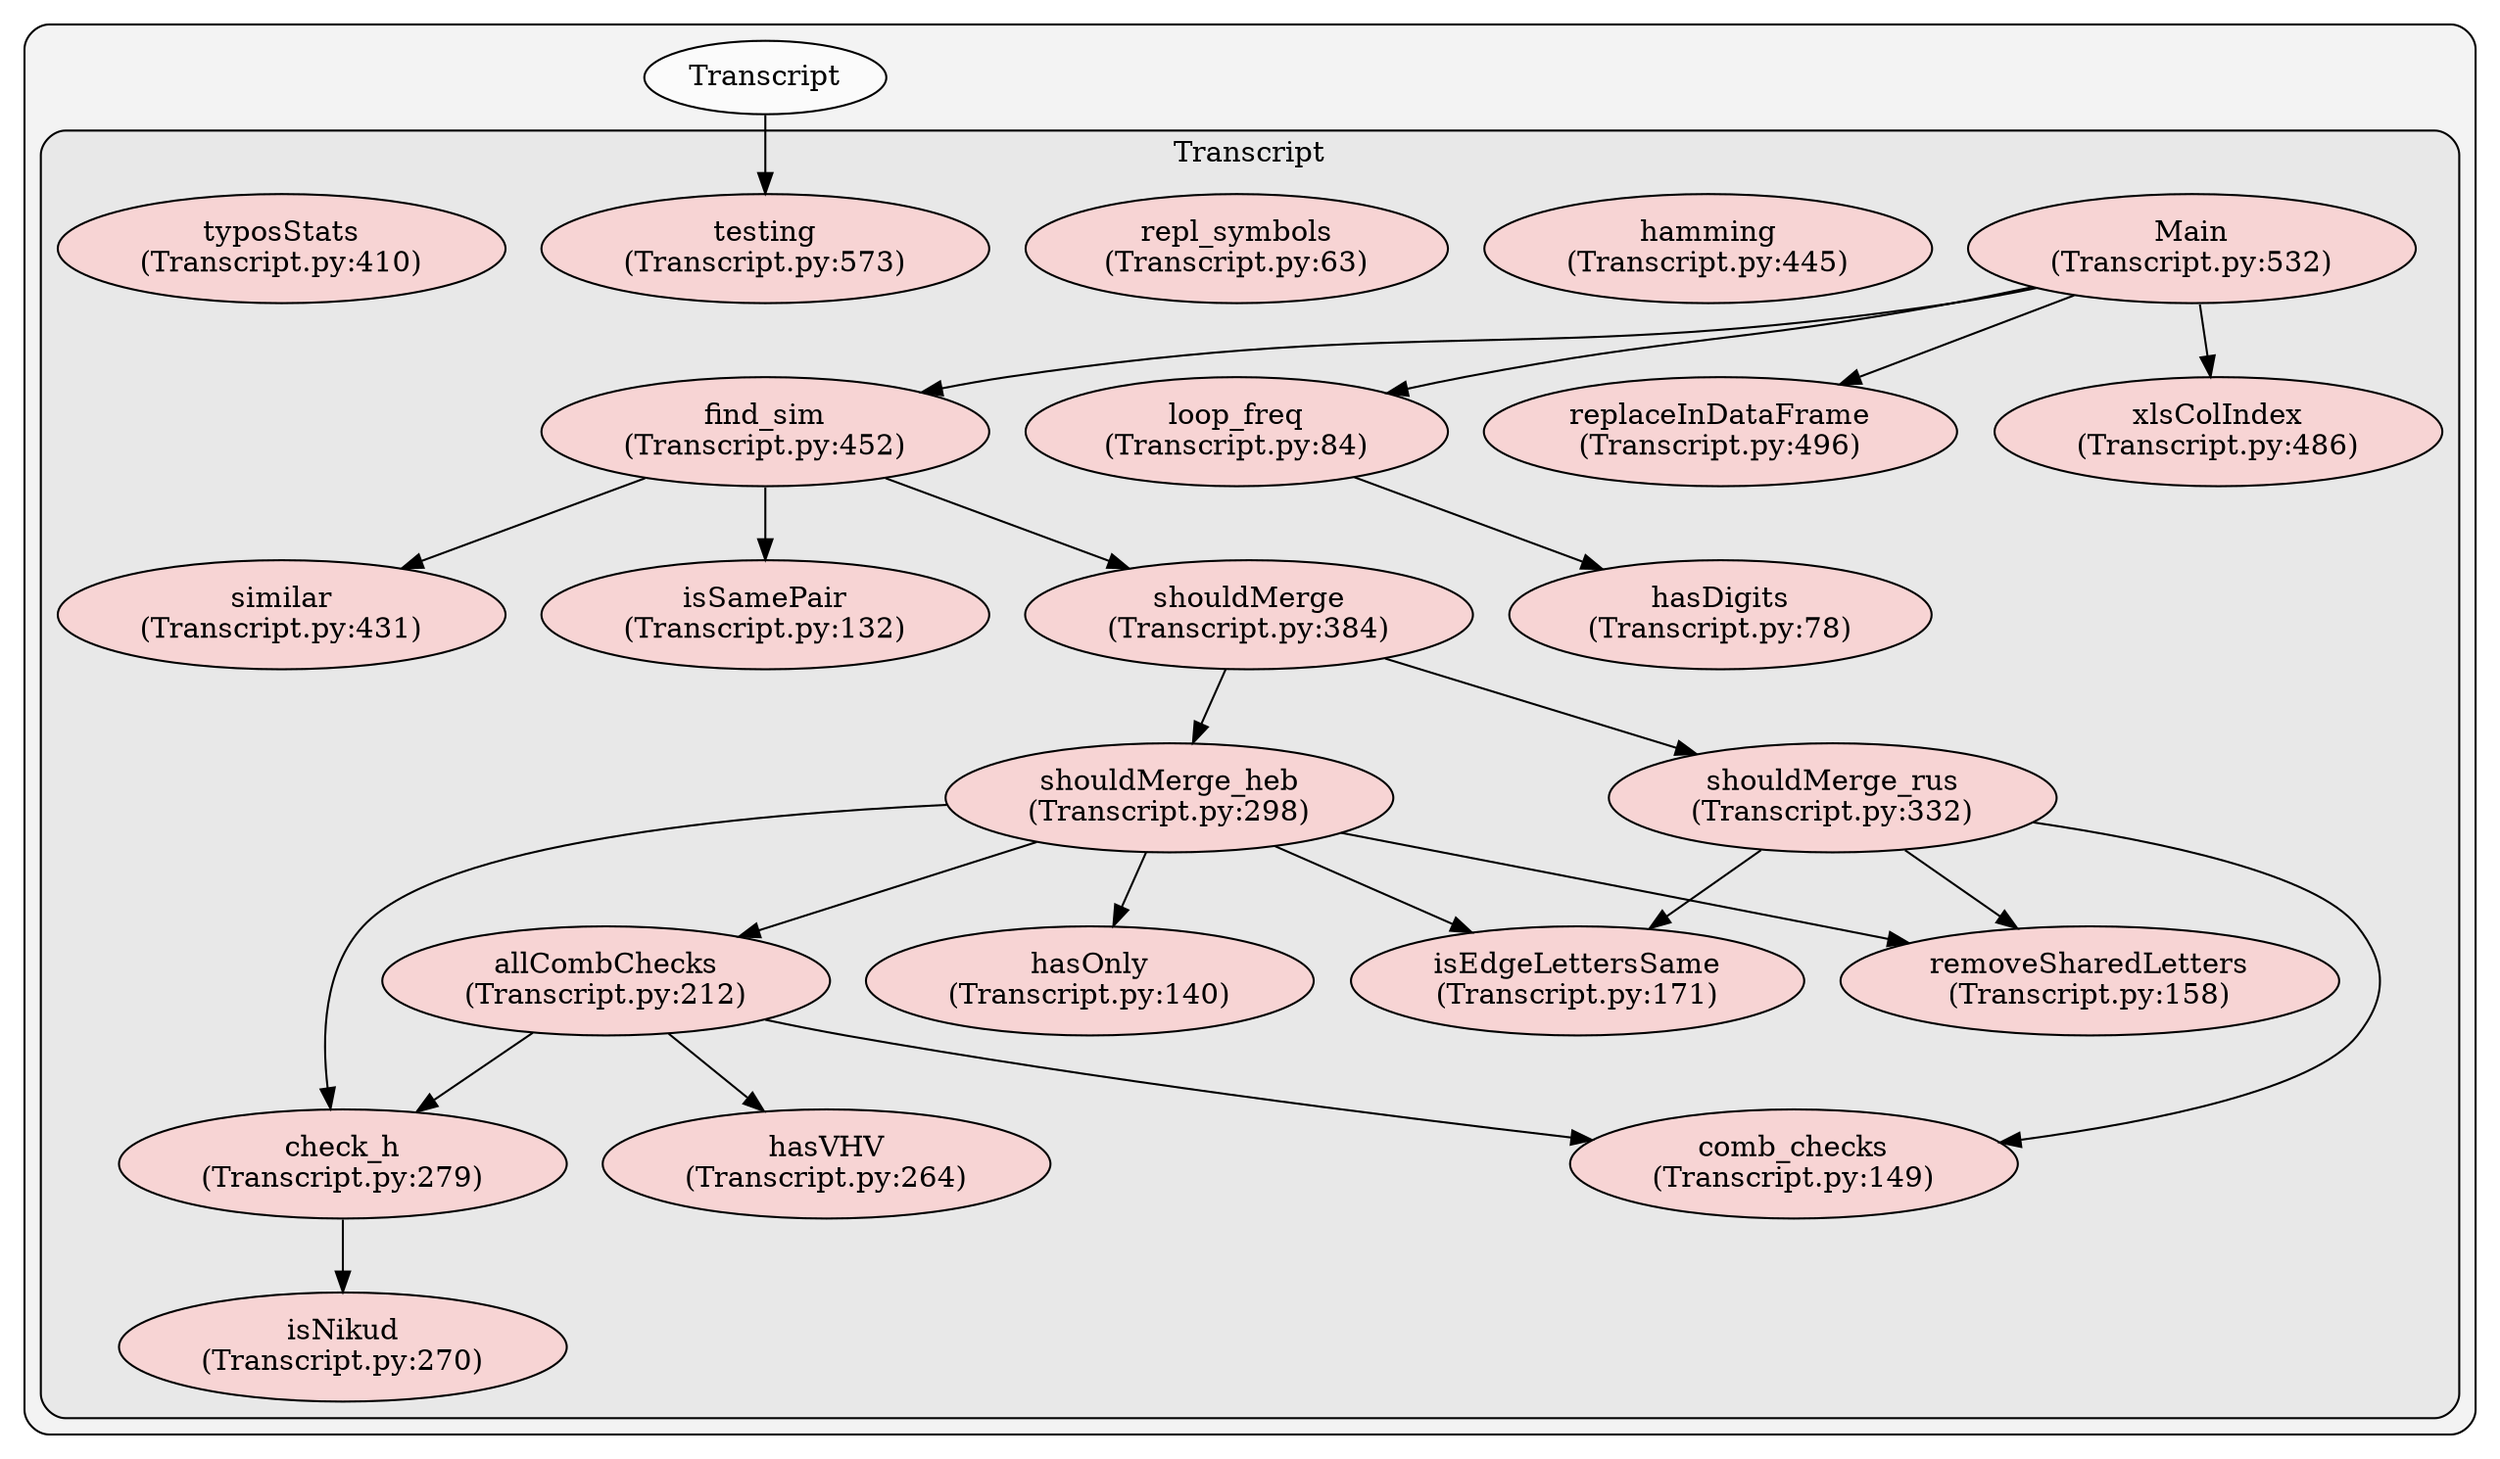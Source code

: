 digraph G {
    graph [rankdir=TB, clusterrank="local"];
    subgraph cluster_G {

        graph [style="filled,rounded",fillcolor="#80808018", label=""];
        Transcript [label="Transcript", style="filled", fillcolor="#ffffffb2", fontcolor="#000000", group="0"];
        subgraph cluster_Transcript {

            graph [style="filled,rounded",fillcolor="#80808018", label="Transcript"];
            Transcript__Main [label="Main\n(Transcript.py:532)", style="filled", fillcolor="#feccccb2", fontcolor="#000000", group="0"];
        }
        subgraph cluster_Transcript {

            graph [style="filled,rounded",fillcolor="#80808018", label="Transcript"];
            Transcript__allCombChecks [label="allCombChecks\n(Transcript.py:212)", style="filled", fillcolor="#feccccb2", fontcolor="#000000", group="0"];
        }
        subgraph cluster_Transcript {

            graph [style="filled,rounded",fillcolor="#80808018", label="Transcript"];
            Transcript__check_h [label="check_h\n(Transcript.py:279)", style="filled", fillcolor="#feccccb2", fontcolor="#000000", group="0"];
        }
        subgraph cluster_Transcript {

            graph [style="filled,rounded",fillcolor="#80808018", label="Transcript"];
            Transcript__comb_checks [label="comb_checks\n(Transcript.py:149)", style="filled", fillcolor="#feccccb2", fontcolor="#000000", group="0"];
        }
        subgraph cluster_Transcript {

            graph [style="filled,rounded",fillcolor="#80808018", label="Transcript"];
            Transcript__find_sim [label="find_sim\n(Transcript.py:452)", style="filled", fillcolor="#feccccb2", fontcolor="#000000", group="0"];
        }
        subgraph cluster_Transcript {

            graph [style="filled,rounded",fillcolor="#80808018", label="Transcript"];
            Transcript__hamming [label="hamming\n(Transcript.py:445)", style="filled", fillcolor="#feccccb2", fontcolor="#000000", group="0"];
        }
        subgraph cluster_Transcript {

            graph [style="filled,rounded",fillcolor="#80808018", label="Transcript"];
            Transcript__hasDigits [label="hasDigits\n(Transcript.py:78)", style="filled", fillcolor="#feccccb2", fontcolor="#000000", group="0"];
        }
        subgraph cluster_Transcript {

            graph [style="filled,rounded",fillcolor="#80808018", label="Transcript"];
            Transcript__hasOnly [label="hasOnly\n(Transcript.py:140)", style="filled", fillcolor="#feccccb2", fontcolor="#000000", group="0"];
        }
        subgraph cluster_Transcript {

            graph [style="filled,rounded",fillcolor="#80808018", label="Transcript"];
            Transcript__hasVHV [label="hasVHV\n(Transcript.py:264)", style="filled", fillcolor="#feccccb2", fontcolor="#000000", group="0"];
        }
        subgraph cluster_Transcript {

            graph [style="filled,rounded",fillcolor="#80808018", label="Transcript"];
            Transcript__isEdgeLettersSame [label="isEdgeLettersSame\n(Transcript.py:171)", style="filled", fillcolor="#feccccb2", fontcolor="#000000", group="0"];
        }
        subgraph cluster_Transcript {

            graph [style="filled,rounded",fillcolor="#80808018", label="Transcript"];
            Transcript__isNikud [label="isNikud\n(Transcript.py:270)", style="filled", fillcolor="#feccccb2", fontcolor="#000000", group="0"];
        }
        subgraph cluster_Transcript {

            graph [style="filled,rounded",fillcolor="#80808018", label="Transcript"];
            Transcript__isSamePair [label="isSamePair\n(Transcript.py:132)", style="filled", fillcolor="#feccccb2", fontcolor="#000000", group="0"];
        }
        subgraph cluster_Transcript {

            graph [style="filled,rounded",fillcolor="#80808018", label="Transcript"];
            Transcript__loop_freq [label="loop_freq\n(Transcript.py:84)", style="filled", fillcolor="#feccccb2", fontcolor="#000000", group="0"];
        }
        subgraph cluster_Transcript {

            graph [style="filled,rounded",fillcolor="#80808018", label="Transcript"];
            Transcript__removeSharedLetters [label="removeSharedLetters\n(Transcript.py:158)", style="filled", fillcolor="#feccccb2", fontcolor="#000000", group="0"];
        }
        subgraph cluster_Transcript {

            graph [style="filled,rounded",fillcolor="#80808018", label="Transcript"];
            Transcript__repl_symbols [label="repl_symbols\n(Transcript.py:63)", style="filled", fillcolor="#feccccb2", fontcolor="#000000", group="0"];
        }
        subgraph cluster_Transcript {

            graph [style="filled,rounded",fillcolor="#80808018", label="Transcript"];
            Transcript__replaceInDataFrame [label="replaceInDataFrame\n(Transcript.py:496)", style="filled", fillcolor="#feccccb2", fontcolor="#000000", group="0"];
        }
        subgraph cluster_Transcript {

            graph [style="filled,rounded",fillcolor="#80808018", label="Transcript"];
            Transcript__shouldMerge [label="shouldMerge\n(Transcript.py:384)", style="filled", fillcolor="#feccccb2", fontcolor="#000000", group="0"];
        }
        subgraph cluster_Transcript {

            graph [style="filled,rounded",fillcolor="#80808018", label="Transcript"];
            Transcript__shouldMerge_heb [label="shouldMerge_heb\n(Transcript.py:298)", style="filled", fillcolor="#feccccb2", fontcolor="#000000", group="0"];
        }
        subgraph cluster_Transcript {

            graph [style="filled,rounded",fillcolor="#80808018", label="Transcript"];
            Transcript__shouldMerge_rus [label="shouldMerge_rus\n(Transcript.py:332)", style="filled", fillcolor="#feccccb2", fontcolor="#000000", group="0"];
        }
        subgraph cluster_Transcript {

            graph [style="filled,rounded",fillcolor="#80808018", label="Transcript"];
            Transcript__similar [label="similar\n(Transcript.py:431)", style="filled", fillcolor="#feccccb2", fontcolor="#000000", group="0"];
        }
        subgraph cluster_Transcript {

            graph [style="filled,rounded",fillcolor="#80808018", label="Transcript"];
            Transcript__testing [label="testing\n(Transcript.py:573)", style="filled", fillcolor="#feccccb2", fontcolor="#000000", group="0"];
        }
        subgraph cluster_Transcript {

            graph [style="filled,rounded",fillcolor="#80808018", label="Transcript"];
            Transcript__typosStats [label="typosStats\n(Transcript.py:410)", style="filled", fillcolor="#feccccb2", fontcolor="#000000", group="0"];
        }
        subgraph cluster_Transcript {

            graph [style="filled,rounded",fillcolor="#80808018", label="Transcript"];
            Transcript__xlsColIndex [label="xlsColIndex\n(Transcript.py:486)", style="filled", fillcolor="#feccccb2", fontcolor="#000000", group="0"];
        }
    }
        Transcript -> Transcript__testing [style="solid", color="#000000"];
        Transcript__loop_freq -> Transcript__hasDigits [style="solid", color="#000000"];
        Transcript__allCombChecks -> Transcript__comb_checks [style="solid", color="#000000"];
        Transcript__allCombChecks -> Transcript__hasVHV [style="solid", color="#000000"];
        Transcript__allCombChecks -> Transcript__check_h [style="solid", color="#000000"];
        Transcript__check_h -> Transcript__isNikud [style="solid", color="#000000"];
        Transcript__shouldMerge_heb -> Transcript__hasOnly [style="solid", color="#000000"];
        Transcript__shouldMerge_heb -> Transcript__removeSharedLetters [style="solid", color="#000000"];
        Transcript__shouldMerge_heb -> Transcript__allCombChecks [style="solid", color="#000000"];
        Transcript__shouldMerge_heb -> Transcript__isEdgeLettersSame [style="solid", color="#000000"];
        Transcript__shouldMerge_heb -> Transcript__check_h [style="solid", color="#000000"];
        Transcript__shouldMerge_rus -> Transcript__comb_checks [style="solid", color="#000000"];
        Transcript__shouldMerge_rus -> Transcript__removeSharedLetters [style="solid", color="#000000"];
        Transcript__shouldMerge_rus -> Transcript__isEdgeLettersSame [style="solid", color="#000000"];
        Transcript__shouldMerge -> Transcript__shouldMerge_rus [style="solid", color="#000000"];
        Transcript__shouldMerge -> Transcript__shouldMerge_heb [style="solid", color="#000000"];
        Transcript__find_sim -> Transcript__similar [style="solid", color="#000000"];
        Transcript__find_sim -> Transcript__isSamePair [style="solid", color="#000000"];
        Transcript__find_sim -> Transcript__shouldMerge [style="solid", color="#000000"];
        Transcript__Main -> Transcript__loop_freq [style="solid", color="#000000"];
        Transcript__Main -> Transcript__xlsColIndex [style="solid", color="#000000"];
        Transcript__Main -> Transcript__find_sim [style="solid", color="#000000"];
        Transcript__Main -> Transcript__replaceInDataFrame [style="solid", color="#000000"];
    }
